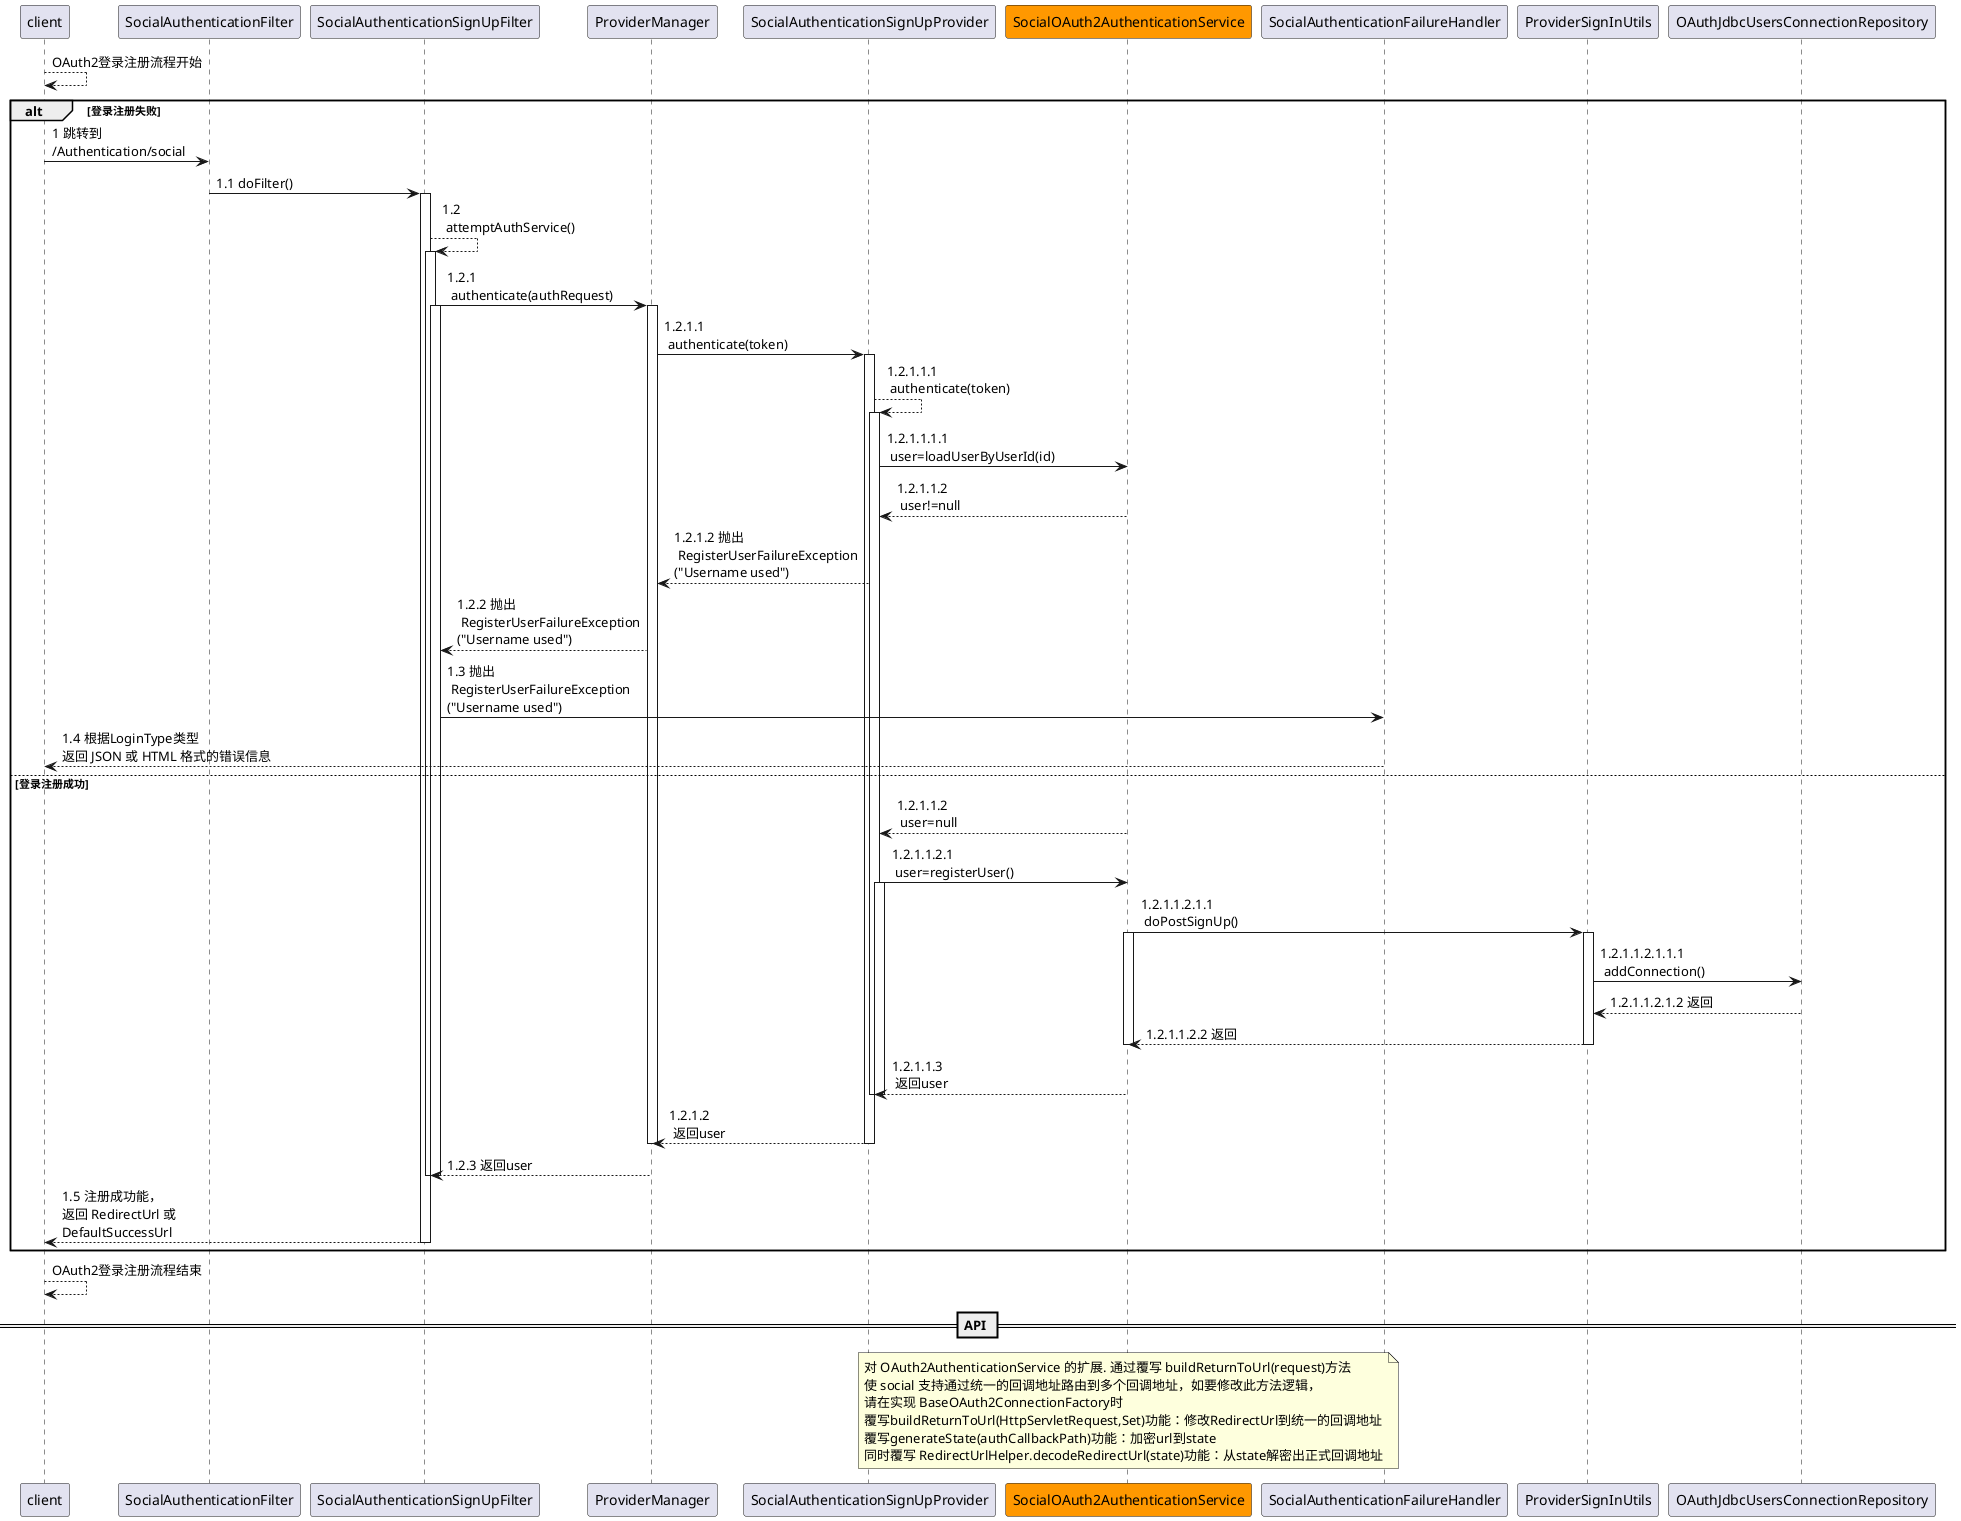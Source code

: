 @startuml

client --> client: OAuth2登录注册流程开始
alt 登录注册失败
client -> SocialAuthenticationFilter: 1 跳转到 \n/Authentication/social

SocialAuthenticationFilter -> SocialAuthenticationSignUpFilter: 1.1 doFilter()
activate SocialAuthenticationSignUpFilter
SocialAuthenticationSignUpFilter --> SocialAuthenticationSignUpFilter: 1.2\n attemptAuthService()
activate SocialAuthenticationSignUpFilter
SocialAuthenticationSignUpFilter -> ProviderManager: 1.2.1\n authenticate(authRequest)
activate SocialAuthenticationSignUpFilter
activate ProviderManager
ProviderManager -> SocialAuthenticationSignUpProvider: 1.2.1.1\n authenticate(token)
activate SocialAuthenticationSignUpProvider
SocialAuthenticationSignUpProvider --> SocialAuthenticationSignUpProvider: 1.2.1.1.1\n authenticate(token)
activate SocialAuthenticationSignUpProvider
participant SocialOAuth2AuthenticationService #ff9800
SocialAuthenticationSignUpProvider -> SocialOAuth2AuthenticationService: 1.2.1.1.1.1\n user=loadUserByUserId(id)

SocialOAuth2AuthenticationService --> SocialAuthenticationSignUpProvider: 1.2.1.1.2\n user!=null
SocialAuthenticationSignUpProvider --> ProviderManager: 1.2.1.2 抛出\n RegisterUserFailureException\n("Username used")
ProviderManager --> SocialAuthenticationSignUpFilter: 1.2.2 抛出\n RegisterUserFailureException\n("Username used")
SocialAuthenticationSignUpFilter -> SocialAuthenticationFailureHandler: 1.3 抛出\n RegisterUserFailureException\n("Username used")
SocialAuthenticationFailureHandler --> client: 1.4 根据LoginType类型\n返回 JSON 或 HTML 格式的错误信息
else 登录注册成功
SocialOAuth2AuthenticationService --> SocialAuthenticationSignUpProvider: 1.2.1.1.2\n user=null
SocialAuthenticationSignUpProvider -> SocialOAuth2AuthenticationService: 1.2.1.1.2.1\n user=registerUser()
activate SocialAuthenticationSignUpProvider
SocialOAuth2AuthenticationService -> ProviderSignInUtils: 1.2.1.1.2.1.1\n doPostSignUp()
activate ProviderSignInUtils
activate SocialOAuth2AuthenticationService
ProviderSignInUtils -> OAuthJdbcUsersConnectionRepository: 1.2.1.1.2.1.1.1\n addConnection()
OAuthJdbcUsersConnectionRepository --> ProviderSignInUtils: 1.2.1.1.2.1.2 返回
ProviderSignInUtils --> SocialOAuth2AuthenticationService: 1.2.1.1.2.2 返回
deactivate SocialOAuth2AuthenticationService
deactivate ProviderSignInUtils
SocialOAuth2AuthenticationService --> SocialAuthenticationSignUpProvider: 1.2.1.1.3\n 返回user
deactivate SocialAuthenticationSignUpProvider

deactivate SocialAuthenticationSignUpProvider
SocialAuthenticationSignUpProvider --> ProviderManager: 1.2.1.2\n 返回user
deactivate ProviderManager
deactivate SocialAuthenticationSignUpProvider
ProviderManager --> SocialAuthenticationSignUpFilter: 1.2.3 返回user
deactivate SocialAuthenticationSignUpFilter
deactivate SocialAuthenticationSignUpFilter
SocialAuthenticationSignUpFilter --> client: 1.5 注册成功能，\n返回 RedirectUrl 或 \nDefaultSuccessUrl
deactivate SocialAuthenticationSignUpFilter
end
client --> client: OAuth2登录注册流程结束

== API ==
note over SocialOAuth2AuthenticationService: 对 OAuth2AuthenticationService 的扩展. 通过覆写 buildReturnToUrl(request)方法\n\
使 social 支持通过统一的回调地址路由到多个回调地址，如要修改此方法逻辑，\n请在实现 BaseOAuth2ConnectionFactory时\n\
覆写buildReturnToUrl(HttpServletRequest,Set)功能：修改RedirectUrl到统一的回调地址\n\
覆写generateState(authCallbackPath)功能：加密url到state\n\
同时覆写 RedirectUrlHelper.decodeRedirectUrl(state)功能：从state解密出正式回调地址
@enduml